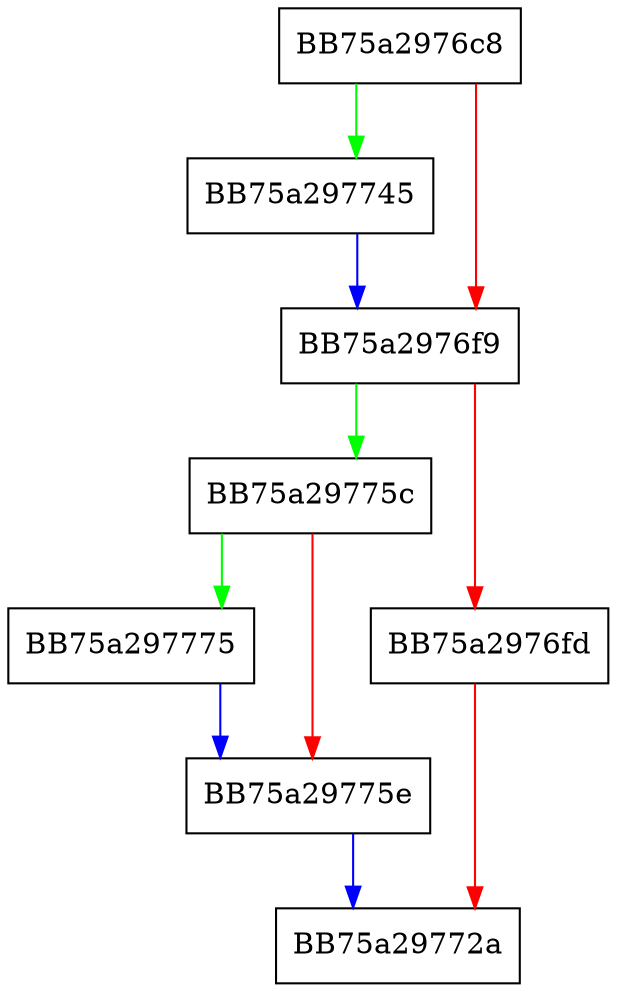digraph vdbeChangeP4Full {
  node [shape="box"];
  graph [splines=ortho];
  BB75a2976c8 -> BB75a297745 [color="green"];
  BB75a2976c8 -> BB75a2976f9 [color="red"];
  BB75a2976f9 -> BB75a29775c [color="green"];
  BB75a2976f9 -> BB75a2976fd [color="red"];
  BB75a2976fd -> BB75a29772a [color="red"];
  BB75a297745 -> BB75a2976f9 [color="blue"];
  BB75a29775c -> BB75a297775 [color="green"];
  BB75a29775c -> BB75a29775e [color="red"];
  BB75a29775e -> BB75a29772a [color="blue"];
  BB75a297775 -> BB75a29775e [color="blue"];
}